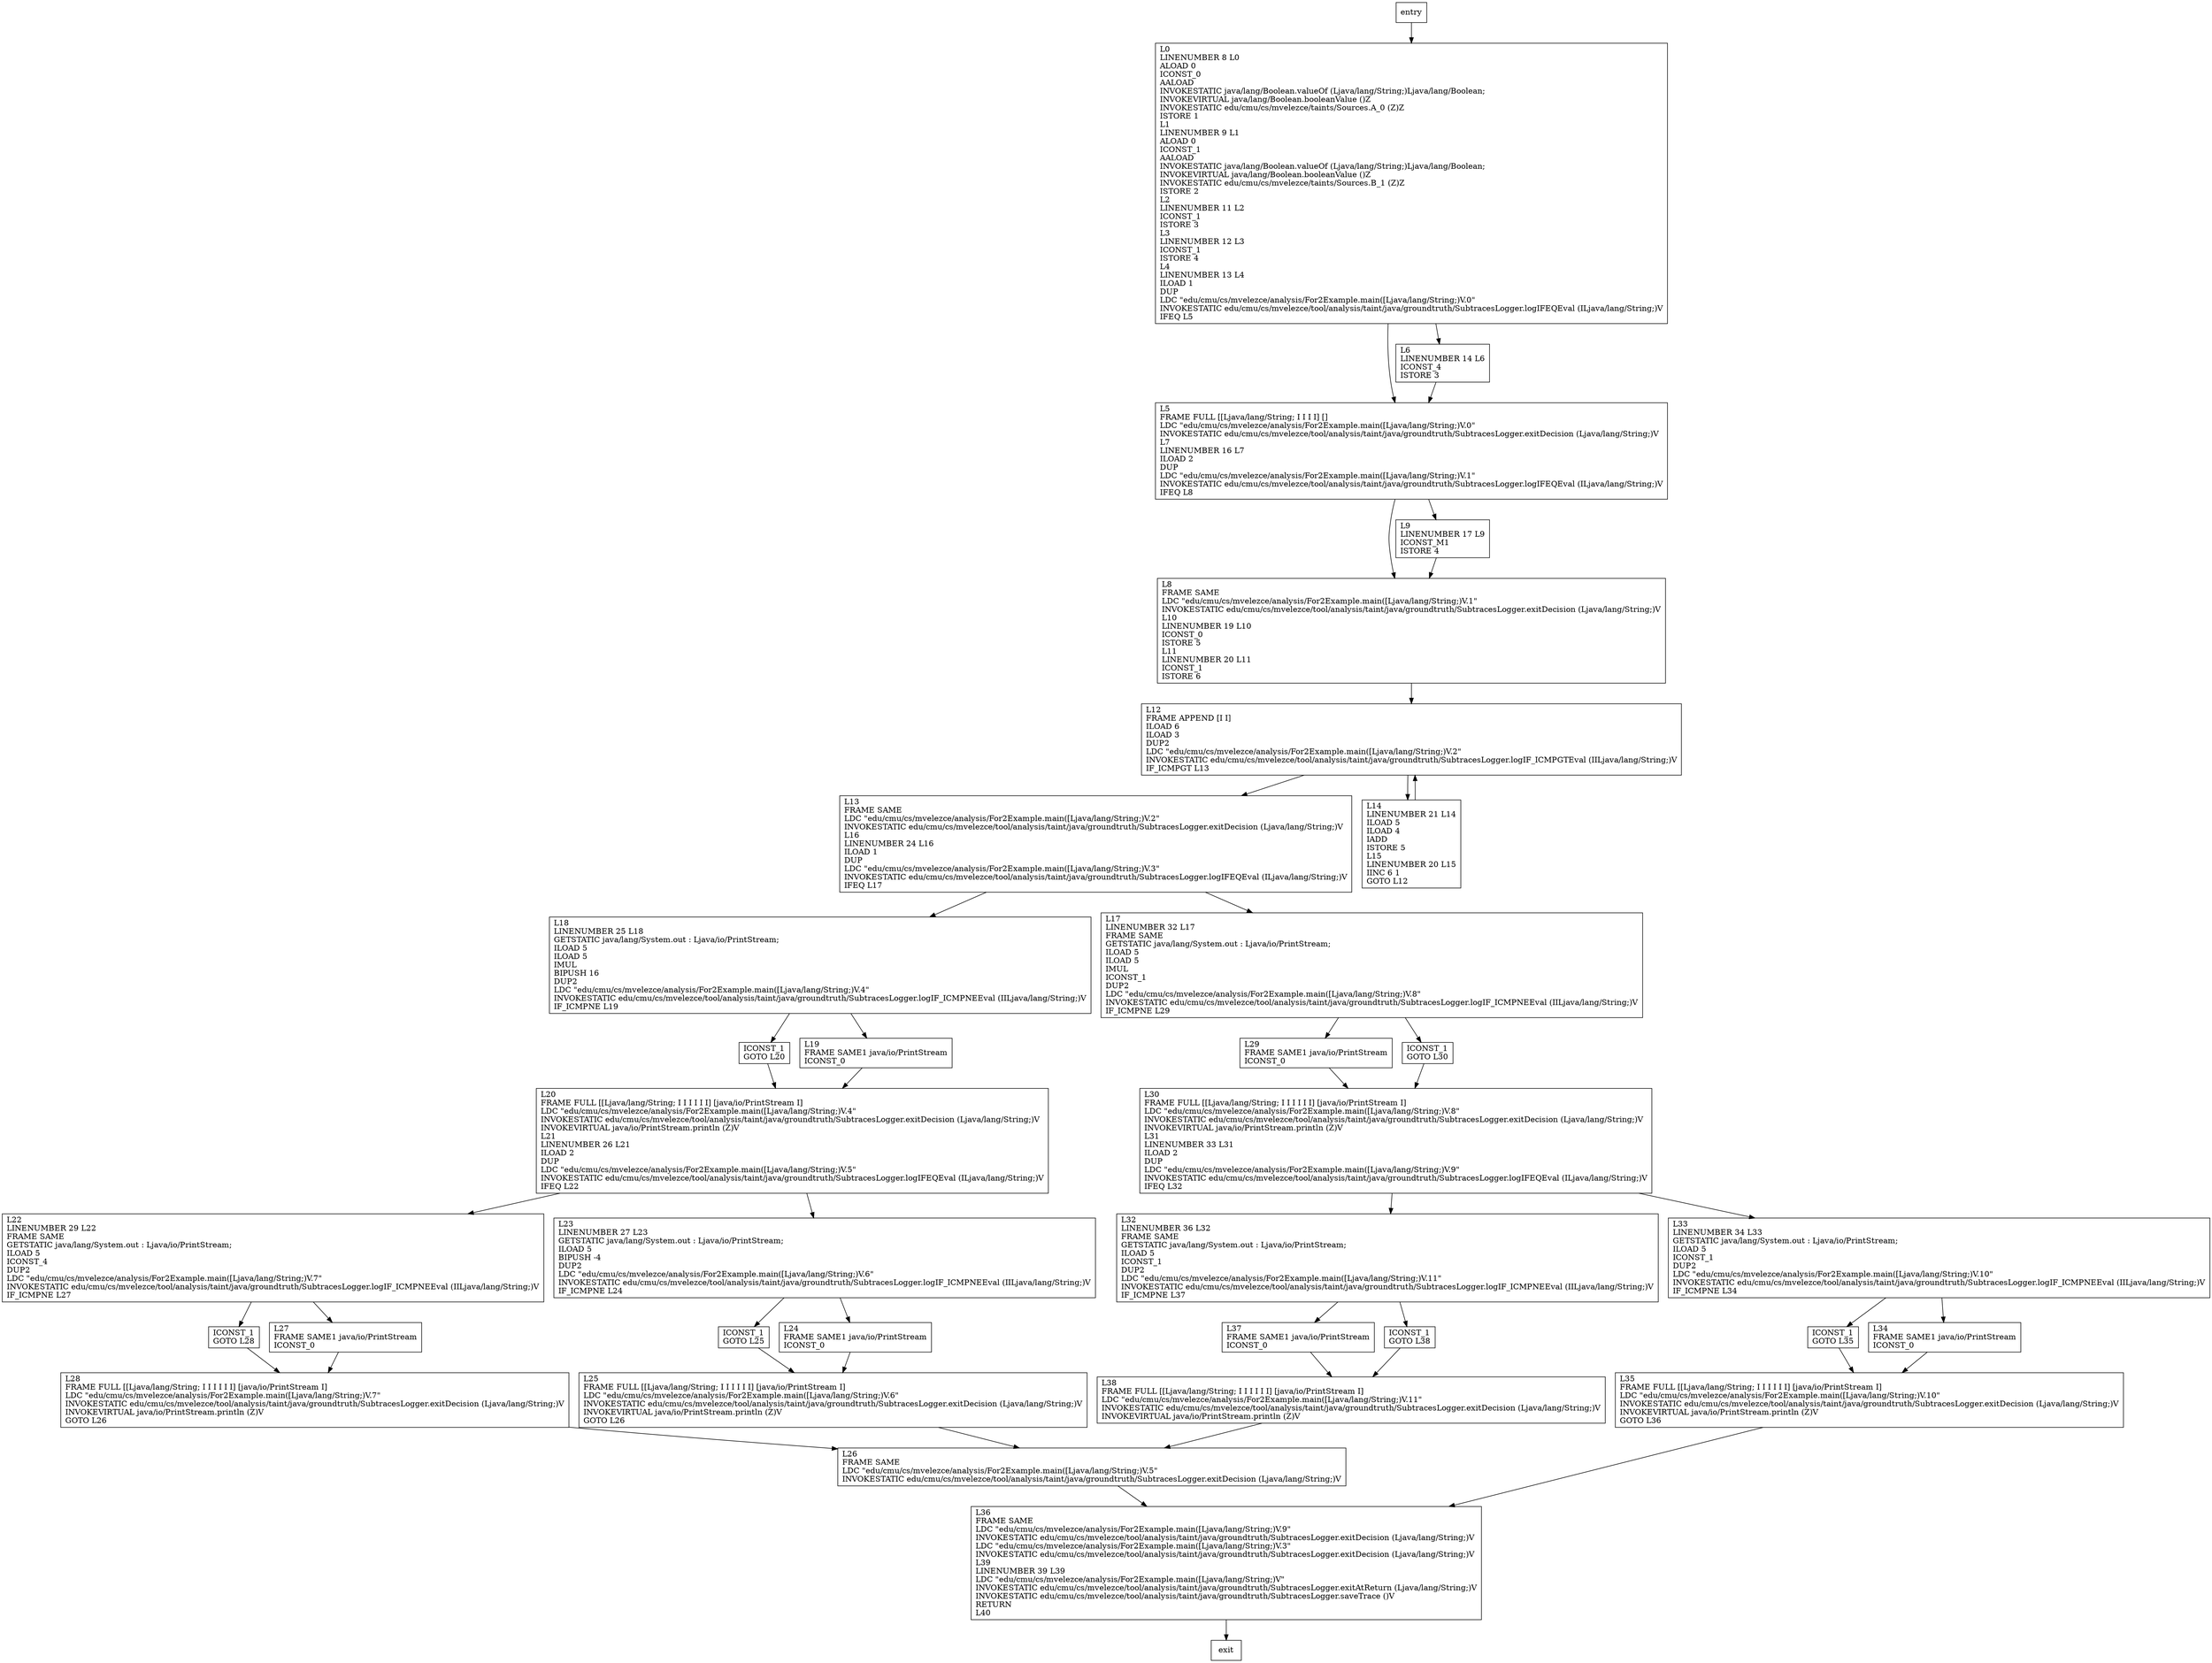 digraph main {
node [shape=record];
576149775 [label="L32\lLINENUMBER 36 L32\lFRAME SAME\lGETSTATIC java/lang/System.out : Ljava/io/PrintStream;\lILOAD 5\lICONST_1\lDUP2\lLDC \"edu/cmu/cs/mvelezce/analysis/For2Example.main([Ljava/lang/String;)V.11\"\lINVOKESTATIC edu/cmu/cs/mvelezce/tool/analysis/taint/java/groundtruth/SubtracesLogger.logIF_ICMPNEEval (IILjava/lang/String;)V\lIF_ICMPNE L37\l"];
1574257199 [label="L13\lFRAME SAME\lLDC \"edu/cmu/cs/mvelezce/analysis/For2Example.main([Ljava/lang/String;)V.2\"\lINVOKESTATIC edu/cmu/cs/mvelezce/tool/analysis/taint/java/groundtruth/SubtracesLogger.exitDecision (Ljava/lang/String;)V\lL16\lLINENUMBER 24 L16\lILOAD 1\lDUP\lLDC \"edu/cmu/cs/mvelezce/analysis/For2Example.main([Ljava/lang/String;)V.3\"\lINVOKESTATIC edu/cmu/cs/mvelezce/tool/analysis/taint/java/groundtruth/SubtracesLogger.logIFEQEval (ILjava/lang/String;)V\lIFEQ L17\l"];
1067377959 [label="ICONST_1\lGOTO L28\l"];
646492862 [label="ICONST_1\lGOTO L25\l"];
240733254 [label="L18\lLINENUMBER 25 L18\lGETSTATIC java/lang/System.out : Ljava/io/PrintStream;\lILOAD 5\lILOAD 5\lIMUL\lBIPUSH 16\lDUP2\lLDC \"edu/cmu/cs/mvelezce/analysis/For2Example.main([Ljava/lang/String;)V.4\"\lINVOKESTATIC edu/cmu/cs/mvelezce/tool/analysis/taint/java/groundtruth/SubtracesLogger.logIF_ICMPNEEval (IILjava/lang/String;)V\lIF_ICMPNE L19\l"];
324419172 [label="L37\lFRAME SAME1 java/io/PrintStream\lICONST_0\l"];
1802219104 [label="ICONST_1\lGOTO L20\l"];
235521954 [label="L22\lLINENUMBER 29 L22\lFRAME SAME\lGETSTATIC java/lang/System.out : Ljava/io/PrintStream;\lILOAD 5\lICONST_4\lDUP2\lLDC \"edu/cmu/cs/mvelezce/analysis/For2Example.main([Ljava/lang/String;)V.7\"\lINVOKESTATIC edu/cmu/cs/mvelezce/tool/analysis/taint/java/groundtruth/SubtracesLogger.logIF_ICMPNEEval (IILjava/lang/String;)V\lIF_ICMPNE L27\l"];
205413948 [label="ICONST_1\lGOTO L35\l"];
1723731570 [label="L20\lFRAME FULL [[Ljava/lang/String; I I I I I I] [java/io/PrintStream I]\lLDC \"edu/cmu/cs/mvelezce/analysis/For2Example.main([Ljava/lang/String;)V.4\"\lINVOKESTATIC edu/cmu/cs/mvelezce/tool/analysis/taint/java/groundtruth/SubtracesLogger.exitDecision (Ljava/lang/String;)V\lINVOKEVIRTUAL java/io/PrintStream.println (Z)V\lL21\lLINENUMBER 26 L21\lILOAD 2\lDUP\lLDC \"edu/cmu/cs/mvelezce/analysis/For2Example.main([Ljava/lang/String;)V.5\"\lINVOKESTATIC edu/cmu/cs/mvelezce/tool/analysis/taint/java/groundtruth/SubtracesLogger.logIFEQEval (ILjava/lang/String;)V\lIFEQ L22\l"];
1462961187 [label="L33\lLINENUMBER 34 L33\lGETSTATIC java/lang/System.out : Ljava/io/PrintStream;\lILOAD 5\lICONST_1\lDUP2\lLDC \"edu/cmu/cs/mvelezce/analysis/For2Example.main([Ljava/lang/String;)V.10\"\lINVOKESTATIC edu/cmu/cs/mvelezce/tool/analysis/taint/java/groundtruth/SubtracesLogger.logIF_ICMPNEEval (IILjava/lang/String;)V\lIF_ICMPNE L34\l"];
1281024621 [label="L8\lFRAME SAME\lLDC \"edu/cmu/cs/mvelezce/analysis/For2Example.main([Ljava/lang/String;)V.1\"\lINVOKESTATIC edu/cmu/cs/mvelezce/tool/analysis/taint/java/groundtruth/SubtracesLogger.exitDecision (Ljava/lang/String;)V\lL10\lLINENUMBER 19 L10\lICONST_0\lISTORE 5\lL11\lLINENUMBER 20 L11\lICONST_1\lISTORE 6\l"];
1433988478 [label="L12\lFRAME APPEND [I I]\lILOAD 6\lILOAD 3\lDUP2\lLDC \"edu/cmu/cs/mvelezce/analysis/For2Example.main([Ljava/lang/String;)V.2\"\lINVOKESTATIC edu/cmu/cs/mvelezce/tool/analysis/taint/java/groundtruth/SubtracesLogger.logIF_ICMPGTEval (IILjava/lang/String;)V\lIF_ICMPGT L13\l"];
1487255196 [label="L29\lFRAME SAME1 java/io/PrintStream\lICONST_0\l"];
1940927690 [label="L26\lFRAME SAME\lLDC \"edu/cmu/cs/mvelezce/analysis/For2Example.main([Ljava/lang/String;)V.5\"\lINVOKESTATIC edu/cmu/cs/mvelezce/tool/analysis/taint/java/groundtruth/SubtracesLogger.exitDecision (Ljava/lang/String;)V\l"];
273573184 [label="L27\lFRAME SAME1 java/io/PrintStream\lICONST_0\l"];
860144087 [label="L25\lFRAME FULL [[Ljava/lang/String; I I I I I I] [java/io/PrintStream I]\lLDC \"edu/cmu/cs/mvelezce/analysis/For2Example.main([Ljava/lang/String;)V.6\"\lINVOKESTATIC edu/cmu/cs/mvelezce/tool/analysis/taint/java/groundtruth/SubtracesLogger.exitDecision (Ljava/lang/String;)V\lINVOKEVIRTUAL java/io/PrintStream.println (Z)V\lGOTO L26\l"];
361467152 [label="L14\lLINENUMBER 21 L14\lILOAD 5\lILOAD 4\lIADD\lISTORE 5\lL15\lLINENUMBER 20 L15\lIINC 6 1\lGOTO L12\l"];
819197315 [label="L24\lFRAME SAME1 java/io/PrintStream\lICONST_0\l"];
992132269 [label="ICONST_1\lGOTO L30\l"];
301421265 [label="L34\lFRAME SAME1 java/io/PrintStream\lICONST_0\l"];
697701797 [label="L5\lFRAME FULL [[Ljava/lang/String; I I I I] []\lLDC \"edu/cmu/cs/mvelezce/analysis/For2Example.main([Ljava/lang/String;)V.0\"\lINVOKESTATIC edu/cmu/cs/mvelezce/tool/analysis/taint/java/groundtruth/SubtracesLogger.exitDecision (Ljava/lang/String;)V\lL7\lLINENUMBER 16 L7\lILOAD 2\lDUP\lLDC \"edu/cmu/cs/mvelezce/analysis/For2Example.main([Ljava/lang/String;)V.1\"\lINVOKESTATIC edu/cmu/cs/mvelezce/tool/analysis/taint/java/groundtruth/SubtracesLogger.logIFEQEval (ILjava/lang/String;)V\lIFEQ L8\l"];
708956538 [label="L28\lFRAME FULL [[Ljava/lang/String; I I I I I I] [java/io/PrintStream I]\lLDC \"edu/cmu/cs/mvelezce/analysis/For2Example.main([Ljava/lang/String;)V.7\"\lINVOKESTATIC edu/cmu/cs/mvelezce/tool/analysis/taint/java/groundtruth/SubtracesLogger.exitDecision (Ljava/lang/String;)V\lINVOKEVIRTUAL java/io/PrintStream.println (Z)V\lGOTO L26\l"];
483939310 [label="L17\lLINENUMBER 32 L17\lFRAME SAME\lGETSTATIC java/lang/System.out : Ljava/io/PrintStream;\lILOAD 5\lILOAD 5\lIMUL\lICONST_1\lDUP2\lLDC \"edu/cmu/cs/mvelezce/analysis/For2Example.main([Ljava/lang/String;)V.8\"\lINVOKESTATIC edu/cmu/cs/mvelezce/tool/analysis/taint/java/groundtruth/SubtracesLogger.logIF_ICMPNEEval (IILjava/lang/String;)V\lIF_ICMPNE L29\l"];
520498704 [label="L38\lFRAME FULL [[Ljava/lang/String; I I I I I I] [java/io/PrintStream I]\lLDC \"edu/cmu/cs/mvelezce/analysis/For2Example.main([Ljava/lang/String;)V.11\"\lINVOKESTATIC edu/cmu/cs/mvelezce/tool/analysis/taint/java/groundtruth/SubtracesLogger.exitDecision (Ljava/lang/String;)V\lINVOKEVIRTUAL java/io/PrintStream.println (Z)V\l"];
1000763518 [label="L6\lLINENUMBER 14 L6\lICONST_4\lISTORE 3\l"];
583093520 [label="L19\lFRAME SAME1 java/io/PrintStream\lICONST_0\l"];
1588219600 [label="L35\lFRAME FULL [[Ljava/lang/String; I I I I I I] [java/io/PrintStream I]\lLDC \"edu/cmu/cs/mvelezce/analysis/For2Example.main([Ljava/lang/String;)V.10\"\lINVOKESTATIC edu/cmu/cs/mvelezce/tool/analysis/taint/java/groundtruth/SubtracesLogger.exitDecision (Ljava/lang/String;)V\lINVOKEVIRTUAL java/io/PrintStream.println (Z)V\lGOTO L36\l"];
1492905182 [label="L0\lLINENUMBER 8 L0\lALOAD 0\lICONST_0\lAALOAD\lINVOKESTATIC java/lang/Boolean.valueOf (Ljava/lang/String;)Ljava/lang/Boolean;\lINVOKEVIRTUAL java/lang/Boolean.booleanValue ()Z\lINVOKESTATIC edu/cmu/cs/mvelezce/taints/Sources.A_0 (Z)Z\lISTORE 1\lL1\lLINENUMBER 9 L1\lALOAD 0\lICONST_1\lAALOAD\lINVOKESTATIC java/lang/Boolean.valueOf (Ljava/lang/String;)Ljava/lang/Boolean;\lINVOKEVIRTUAL java/lang/Boolean.booleanValue ()Z\lINVOKESTATIC edu/cmu/cs/mvelezce/taints/Sources.B_1 (Z)Z\lISTORE 2\lL2\lLINENUMBER 11 L2\lICONST_1\lISTORE 3\lL3\lLINENUMBER 12 L3\lICONST_1\lISTORE 4\lL4\lLINENUMBER 13 L4\lILOAD 1\lDUP\lLDC \"edu/cmu/cs/mvelezce/analysis/For2Example.main([Ljava/lang/String;)V.0\"\lINVOKESTATIC edu/cmu/cs/mvelezce/tool/analysis/taint/java/groundtruth/SubtracesLogger.logIFEQEval (ILjava/lang/String;)V\lIFEQ L5\l"];
1177414443 [label="L36\lFRAME SAME\lLDC \"edu/cmu/cs/mvelezce/analysis/For2Example.main([Ljava/lang/String;)V.9\"\lINVOKESTATIC edu/cmu/cs/mvelezce/tool/analysis/taint/java/groundtruth/SubtracesLogger.exitDecision (Ljava/lang/String;)V\lLDC \"edu/cmu/cs/mvelezce/analysis/For2Example.main([Ljava/lang/String;)V.3\"\lINVOKESTATIC edu/cmu/cs/mvelezce/tool/analysis/taint/java/groundtruth/SubtracesLogger.exitDecision (Ljava/lang/String;)V\lL39\lLINENUMBER 39 L39\lLDC \"edu/cmu/cs/mvelezce/analysis/For2Example.main([Ljava/lang/String;)V\"\lINVOKESTATIC edu/cmu/cs/mvelezce/tool/analysis/taint/java/groundtruth/SubtracesLogger.exitAtReturn (Ljava/lang/String;)V\lINVOKESTATIC edu/cmu/cs/mvelezce/tool/analysis/taint/java/groundtruth/SubtracesLogger.saveTrace ()V\lRETURN\lL40\l"];
941392492 [label="ICONST_1\lGOTO L38\l"];
942106216 [label="L23\lLINENUMBER 27 L23\lGETSTATIC java/lang/System.out : Ljava/io/PrintStream;\lILOAD 5\lBIPUSH -4\lDUP2\lLDC \"edu/cmu/cs/mvelezce/analysis/For2Example.main([Ljava/lang/String;)V.6\"\lINVOKESTATIC edu/cmu/cs/mvelezce/tool/analysis/taint/java/groundtruth/SubtracesLogger.logIF_ICMPNEEval (IILjava/lang/String;)V\lIF_ICMPNE L24\l"];
1935524147 [label="L30\lFRAME FULL [[Ljava/lang/String; I I I I I I] [java/io/PrintStream I]\lLDC \"edu/cmu/cs/mvelezce/analysis/For2Example.main([Ljava/lang/String;)V.8\"\lINVOKESTATIC edu/cmu/cs/mvelezce/tool/analysis/taint/java/groundtruth/SubtracesLogger.exitDecision (Ljava/lang/String;)V\lINVOKEVIRTUAL java/io/PrintStream.println (Z)V\lL31\lLINENUMBER 33 L31\lILOAD 2\lDUP\lLDC \"edu/cmu/cs/mvelezce/analysis/For2Example.main([Ljava/lang/String;)V.9\"\lINVOKESTATIC edu/cmu/cs/mvelezce/tool/analysis/taint/java/groundtruth/SubtracesLogger.logIFEQEval (ILjava/lang/String;)V\lIFEQ L32\l"];
1262516935 [label="L9\lLINENUMBER 17 L9\lICONST_M1\lISTORE 4\l"];
entry;
exit;
576149775 -> 941392492;
576149775 -> 324419172;
1574257199 -> 483939310;
1574257199 -> 240733254;
1067377959 -> 708956538;
646492862 -> 860144087;
240733254 -> 1802219104;
240733254 -> 583093520;
324419172 -> 520498704;
1802219104 -> 1723731570;
235521954 -> 273573184;
235521954 -> 1067377959;
205413948 -> 1588219600;
1723731570 -> 235521954;
1723731570 -> 942106216;
1462961187 -> 205413948;
1462961187 -> 301421265;
1281024621 -> 1433988478;
1433988478 -> 361467152;
1433988478 -> 1574257199;
1487255196 -> 1935524147;
1940927690 -> 1177414443;
273573184 -> 708956538;
860144087 -> 1940927690;
361467152 -> 1433988478;
819197315 -> 860144087;
992132269 -> 1935524147;
301421265 -> 1588219600;
697701797 -> 1281024621;
697701797 -> 1262516935;
708956538 -> 1940927690;
entry -> 1492905182;
483939310 -> 1487255196;
483939310 -> 992132269;
520498704 -> 1940927690;
1000763518 -> 697701797;
583093520 -> 1723731570;
1588219600 -> 1177414443;
1492905182 -> 1000763518;
1492905182 -> 697701797;
1177414443 -> exit;
941392492 -> 520498704;
942106216 -> 819197315;
942106216 -> 646492862;
1935524147 -> 576149775;
1935524147 -> 1462961187;
1262516935 -> 1281024621;
}
